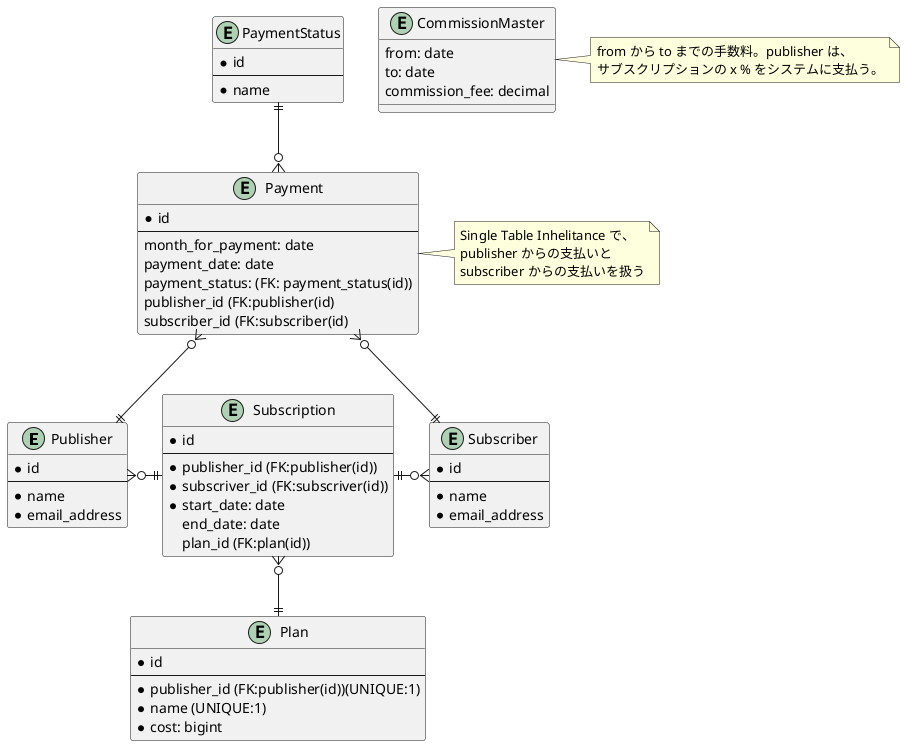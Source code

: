 @startuml

entity Publisher {
  *id
  --
  * name
  * email_address
}

entity Subscriber {
  * id
  --
  * name
  * email_address
}

entity Subscription {
  * id
  --
  * publisher_id (FK:publisher(id))
  * subscriver_id (FK:subscriver(id))
  * start_date: date
    end_date: date
    plan_id (FK:plan(id))
}

entity Plan {
  * id
  --
  * publisher_id (FK:publisher(id))(UNIQUE:1)
  * name (UNIQUE:1)
  * cost: bigint
}

entity Payment {
  * id
  --
  month_for_payment: date
  payment_date: date
  payment_status: (FK: payment_status(id))
  publisher_id (FK:publisher(id)
  subscriber_id (FK:subscriber(id)
}

note right: Single Table Inhelitance で、\npublisher からの支払いと\nsubscriber からの支払いを扱う

entity PaymentStatus {
  * id
  --
  * name
}

entity CommissionMaster {
  from: date
  to: date
  commission_fee: decimal
}

note right: from から to までの手数料。publisher は、\nサブスクリプションの x % をシステムに支払う。

Publisher }o-|| Subscription
Subscription ||-o{ Subscriber
Subscription }o--|| Plan
PaymentStatus ||--o{ Payment 

Payment }o--|| Publisher
Payment }o--|| Subscriber

@enduml
